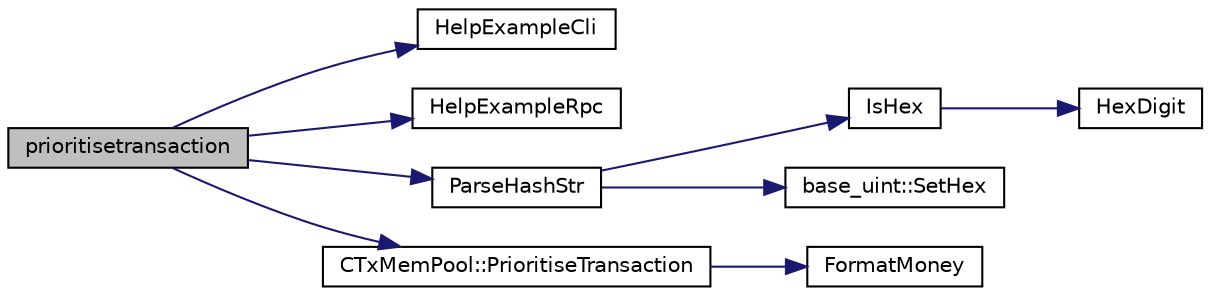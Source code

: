 digraph "prioritisetransaction"
{
  edge [fontname="Helvetica",fontsize="10",labelfontname="Helvetica",labelfontsize="10"];
  node [fontname="Helvetica",fontsize="10",shape=record];
  rankdir="LR";
  Node99 [label="prioritisetransaction",height=0.2,width=0.4,color="black", fillcolor="grey75", style="filled", fontcolor="black"];
  Node99 -> Node100 [color="midnightblue",fontsize="10",style="solid",fontname="Helvetica"];
  Node100 [label="HelpExampleCli",height=0.2,width=0.4,color="black", fillcolor="white", style="filled",URL="$rpcserver_8cpp.html#ac01ac6eab5467567ed0da106814e04ec"];
  Node99 -> Node101 [color="midnightblue",fontsize="10",style="solid",fontname="Helvetica"];
  Node101 [label="HelpExampleRpc",height=0.2,width=0.4,color="black", fillcolor="white", style="filled",URL="$rpcserver_8cpp.html#a06ea60e24e5a1053a14a11b1009bf9ef"];
  Node99 -> Node102 [color="midnightblue",fontsize="10",style="solid",fontname="Helvetica"];
  Node102 [label="ParseHashStr",height=0.2,width=0.4,color="black", fillcolor="white", style="filled",URL="$core__io_8h.html#ab23488fe652558cb495964627979fe7f"];
  Node102 -> Node103 [color="midnightblue",fontsize="10",style="solid",fontname="Helvetica"];
  Node103 [label="IsHex",height=0.2,width=0.4,color="black", fillcolor="white", style="filled",URL="$utilstrencodings_8cpp.html#aa4e3553d2b2fe693c106f4296685f75c"];
  Node103 -> Node104 [color="midnightblue",fontsize="10",style="solid",fontname="Helvetica"];
  Node104 [label="HexDigit",height=0.2,width=0.4,color="black", fillcolor="white", style="filled",URL="$utilstrencodings_8cpp.html#aa59e8a8c5a39cb5041f93bb95dd02119"];
  Node102 -> Node105 [color="midnightblue",fontsize="10",style="solid",fontname="Helvetica"];
  Node105 [label="base_uint::SetHex",height=0.2,width=0.4,color="black", fillcolor="white", style="filled",URL="$classbase__uint.html#ade1a897fac931f28f54998c92c797228"];
  Node99 -> Node106 [color="midnightblue",fontsize="10",style="solid",fontname="Helvetica"];
  Node106 [label="CTxMemPool::PrioritiseTransaction",height=0.2,width=0.4,color="black", fillcolor="white", style="filled",URL="$class_c_tx_mem_pool.html#a1a0a00279c941051af1b74c5ebeac40d",tooltip="Affect CreateNewBlock prioritisation of transactions. "];
  Node106 -> Node107 [color="midnightblue",fontsize="10",style="solid",fontname="Helvetica"];
  Node107 [label="FormatMoney",height=0.2,width=0.4,color="black", fillcolor="white", style="filled",URL="$utilmoneystr_8cpp.html#ae7d875b4dae822af22b8b8be68f35417",tooltip="Money parsing/formatting utilities. "];
}
